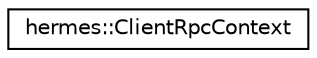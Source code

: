 digraph "Graphical Class Hierarchy"
{
 // LATEX_PDF_SIZE
  edge [fontname="Helvetica",fontsize="10",labelfontname="Helvetica",labelfontsize="10"];
  node [fontname="Helvetica",fontsize="10",shape=record];
  rankdir="LR";
  Node0 [label="hermes::ClientRpcContext",height=0.2,width=0.4,color="black", fillcolor="white", style="filled",URL="$structhermes_1_1_client_rpc_context.html",tooltip=" "];
}

